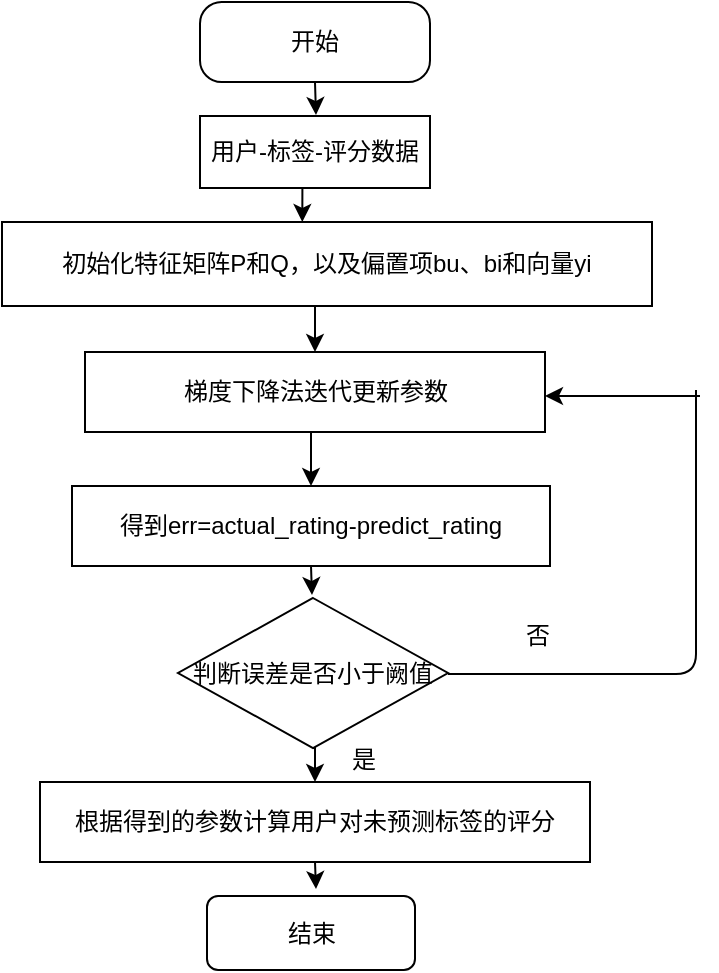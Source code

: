 <mxfile version="14.0.5" type="github">
  <diagram id="dRi1ocNAPUaQaDHP7mC5" name="Page-1">
    <mxGraphModel dx="782" dy="483" grid="0" gridSize="10" guides="1" tooltips="1" connect="1" arrows="1" fold="1" page="1" pageScale="1" pageWidth="827" pageHeight="1169" math="0" shadow="0">
      <root>
        <mxCell id="0" />
        <mxCell id="1" parent="0" />
        <mxCell id="xgRIlORfu2PTkyb5E233-20" style="edgeStyle=orthogonalEdgeStyle;rounded=0;orthogonalLoop=1;jettySize=auto;html=1;exitX=0.5;exitY=1;exitDx=0;exitDy=0;" edge="1" parent="1" source="CckL3v939mNbEm9Q2szz-1">
          <mxGeometry relative="1" as="geometry">
            <mxPoint x="329" y="74.5" as="targetPoint" />
          </mxGeometry>
        </mxCell>
        <mxCell id="CckL3v939mNbEm9Q2szz-1" value="开始" style="rounded=1;whiteSpace=wrap;html=1;arcSize=27;" parent="1" vertex="1">
          <mxGeometry x="271" y="18" width="115" height="40" as="geometry" />
        </mxCell>
        <mxCell id="xgRIlORfu2PTkyb5E233-21" style="edgeStyle=orthogonalEdgeStyle;rounded=0;orthogonalLoop=1;jettySize=auto;html=1;exitX=0.5;exitY=1;exitDx=0;exitDy=0;entryX=0.5;entryY=0;entryDx=0;entryDy=0;" edge="1" parent="1" source="CckL3v939mNbEm9Q2szz-2" target="CckL3v939mNbEm9Q2szz-8">
          <mxGeometry relative="1" as="geometry" />
        </mxCell>
        <mxCell id="CckL3v939mNbEm9Q2szz-2" value="初始化特征矩阵P和Q，以及偏置项bu、bi和向量yi" style="rounded=0;whiteSpace=wrap;html=1;" parent="1" vertex="1">
          <mxGeometry x="172" y="128" width="325" height="42" as="geometry" />
        </mxCell>
        <mxCell id="xgRIlORfu2PTkyb5E233-22" style="edgeStyle=orthogonalEdgeStyle;rounded=0;orthogonalLoop=1;jettySize=auto;html=1;exitX=0.5;exitY=1;exitDx=0;exitDy=0;entryX=0.5;entryY=0;entryDx=0;entryDy=0;" edge="1" parent="1" source="CckL3v939mNbEm9Q2szz-8" target="CckL3v939mNbEm9Q2szz-18">
          <mxGeometry relative="1" as="geometry" />
        </mxCell>
        <mxCell id="CckL3v939mNbEm9Q2szz-8" value="梯度下降法迭代更新参数" style="rounded=0;whiteSpace=wrap;html=1;" parent="1" vertex="1">
          <mxGeometry x="213.5" y="193" width="230" height="40" as="geometry" />
        </mxCell>
        <mxCell id="xgRIlORfu2PTkyb5E233-23" style="edgeStyle=orthogonalEdgeStyle;rounded=0;orthogonalLoop=1;jettySize=auto;html=1;exitX=0.5;exitY=1;exitDx=0;exitDy=0;" edge="1" parent="1" source="CckL3v939mNbEm9Q2szz-18">
          <mxGeometry relative="1" as="geometry">
            <mxPoint x="327" y="314.5" as="targetPoint" />
          </mxGeometry>
        </mxCell>
        <mxCell id="CckL3v939mNbEm9Q2szz-18" value="得到err=actual_rating-predict_rating" style="rounded=0;whiteSpace=wrap;html=1;" parent="1" vertex="1">
          <mxGeometry x="207" y="260" width="239" height="40" as="geometry" />
        </mxCell>
        <mxCell id="CckL3v939mNbEm9Q2szz-26" value="" style="endArrow=classic;html=1;" parent="1" edge="1">
          <mxGeometry width="50" height="50" relative="1" as="geometry">
            <mxPoint x="521" y="215" as="sourcePoint" />
            <mxPoint x="443.5" y="215" as="targetPoint" />
          </mxGeometry>
        </mxCell>
        <mxCell id="CckL3v939mNbEm9Q2szz-27" value="" style="endArrow=none;html=1;" parent="1" edge="1">
          <mxGeometry width="50" height="50" relative="1" as="geometry">
            <mxPoint x="395" y="354" as="sourcePoint" />
            <mxPoint x="519" y="212" as="targetPoint" />
            <Array as="points">
              <mxPoint x="519" y="354" />
              <mxPoint x="519" y="271" />
            </Array>
          </mxGeometry>
        </mxCell>
        <mxCell id="CckL3v939mNbEm9Q2szz-30" value="否" style="text;html=1;strokeColor=none;fillColor=none;align=center;verticalAlign=middle;whiteSpace=wrap;rounded=0;" parent="1" vertex="1">
          <mxGeometry x="378.5" y="316" width="122" height="38" as="geometry" />
        </mxCell>
        <mxCell id="xgRIlORfu2PTkyb5E233-28" style="edgeStyle=orthogonalEdgeStyle;rounded=0;orthogonalLoop=1;jettySize=auto;html=1;exitX=0.5;exitY=1;exitDx=0;exitDy=0;" edge="1" parent="1" source="CckL3v939mNbEm9Q2szz-31">
          <mxGeometry relative="1" as="geometry">
            <mxPoint x="329" y="461.5" as="targetPoint" />
          </mxGeometry>
        </mxCell>
        <mxCell id="CckL3v939mNbEm9Q2szz-31" value="根据得到的参数计算用户对未预测标签的评分" style="rounded=0;whiteSpace=wrap;html=1;" parent="1" vertex="1">
          <mxGeometry x="191" y="408" width="275" height="40" as="geometry" />
        </mxCell>
        <mxCell id="xgRIlORfu2PTkyb5E233-5" style="edgeStyle=orthogonalEdgeStyle;rounded=0;orthogonalLoop=1;jettySize=auto;html=1;exitX=0.5;exitY=1;exitDx=0;exitDy=0;entryX=0.462;entryY=0;entryDx=0;entryDy=0;entryPerimeter=0;" edge="1" parent="1" source="xgRIlORfu2PTkyb5E233-1" target="CckL3v939mNbEm9Q2szz-2">
          <mxGeometry relative="1" as="geometry" />
        </mxCell>
        <mxCell id="xgRIlORfu2PTkyb5E233-1" value="&lt;span&gt;用户-标签-评分数据&lt;/span&gt;" style="rounded=0;whiteSpace=wrap;html=1;" vertex="1" parent="1">
          <mxGeometry x="271" y="75" width="115" height="36" as="geometry" />
        </mxCell>
        <mxCell id="xgRIlORfu2PTkyb5E233-7" value="结束" style="rounded=1;whiteSpace=wrap;html=1;" vertex="1" parent="1">
          <mxGeometry x="274.5" y="465" width="104" height="37" as="geometry" />
        </mxCell>
        <mxCell id="xgRIlORfu2PTkyb5E233-25" style="edgeStyle=orthogonalEdgeStyle;rounded=0;orthogonalLoop=1;jettySize=auto;html=1;exitX=0.5;exitY=1;exitDx=0;exitDy=0;entryX=0.5;entryY=0;entryDx=0;entryDy=0;" edge="1" parent="1" source="xgRIlORfu2PTkyb5E233-16" target="CckL3v939mNbEm9Q2szz-31">
          <mxGeometry relative="1" as="geometry" />
        </mxCell>
        <mxCell id="xgRIlORfu2PTkyb5E233-16" value="判断误差是否小于阙值" style="rhombus;whiteSpace=wrap;html=1;" vertex="1" parent="1">
          <mxGeometry x="260" y="316" width="135" height="75" as="geometry" />
        </mxCell>
        <mxCell id="xgRIlORfu2PTkyb5E233-27" value="是" style="text;html=1;strokeColor=none;fillColor=none;align=center;verticalAlign=middle;whiteSpace=wrap;rounded=0;" vertex="1" parent="1">
          <mxGeometry x="292" y="378" width="122" height="38" as="geometry" />
        </mxCell>
      </root>
    </mxGraphModel>
  </diagram>
</mxfile>
